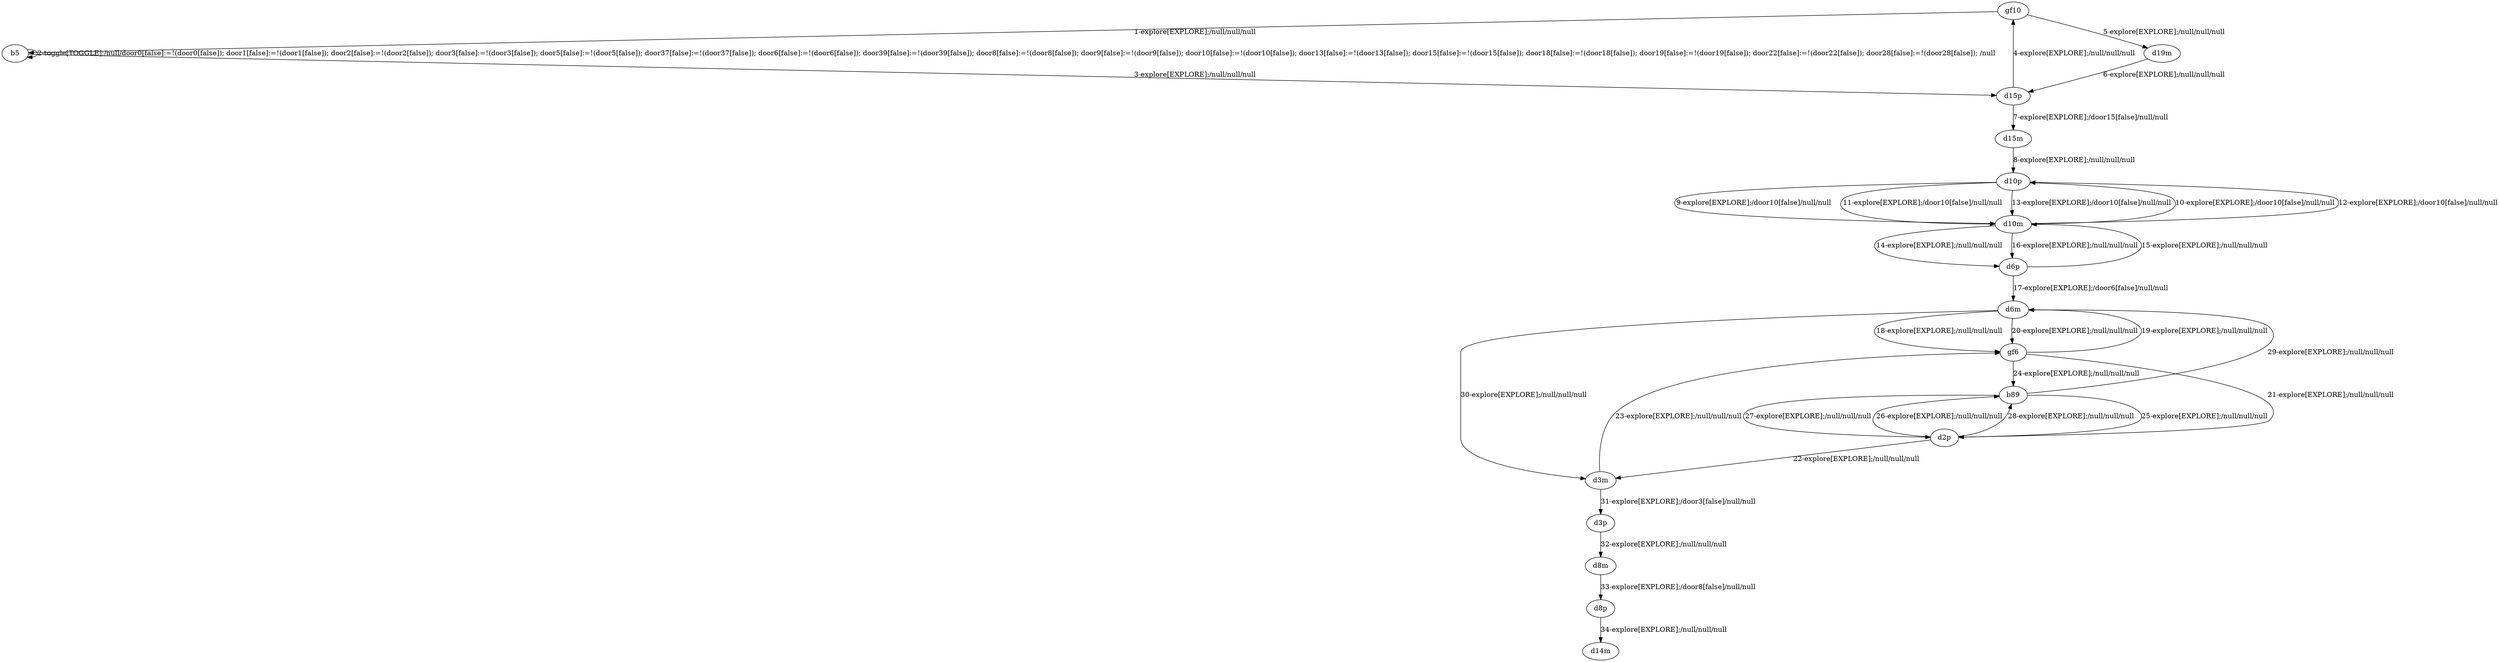 # Total number of goals covered by this test: 1
# gf6 --> b89

digraph g {
"gf10" -> "b5" [label = "1-explore[EXPLORE];/null/null/null"];
"b5" -> "b5" [label = "2-toggle[TOGGLE];/null/door0[false]:=!(door0[false]); door1[false]:=!(door1[false]); door2[false]:=!(door2[false]); door3[false]:=!(door3[false]); door5[false]:=!(door5[false]); door37[false]:=!(door37[false]); door6[false]:=!(door6[false]); door39[false]:=!(door39[false]); door8[false]:=!(door8[false]); door9[false]:=!(door9[false]); door10[false]:=!(door10[false]); door13[false]:=!(door13[false]); door15[false]:=!(door15[false]); door18[false]:=!(door18[false]); door19[false]:=!(door19[false]); door22[false]:=!(door22[false]); door28[false]:=!(door28[false]); /null"];
"b5" -> "d15p" [label = "3-explore[EXPLORE];/null/null/null"];
"d15p" -> "gf10" [label = "4-explore[EXPLORE];/null/null/null"];
"gf10" -> "d19m" [label = "5-explore[EXPLORE];/null/null/null"];
"d19m" -> "d15p" [label = "6-explore[EXPLORE];/null/null/null"];
"d15p" -> "d15m" [label = "7-explore[EXPLORE];/door15[false]/null/null"];
"d15m" -> "d10p" [label = "8-explore[EXPLORE];/null/null/null"];
"d10p" -> "d10m" [label = "9-explore[EXPLORE];/door10[false]/null/null"];
"d10m" -> "d10p" [label = "10-explore[EXPLORE];/door10[false]/null/null"];
"d10p" -> "d10m" [label = "11-explore[EXPLORE];/door10[false]/null/null"];
"d10m" -> "d10p" [label = "12-explore[EXPLORE];/door10[false]/null/null"];
"d10p" -> "d10m" [label = "13-explore[EXPLORE];/door10[false]/null/null"];
"d10m" -> "d6p" [label = "14-explore[EXPLORE];/null/null/null"];
"d6p" -> "d10m" [label = "15-explore[EXPLORE];/null/null/null"];
"d10m" -> "d6p" [label = "16-explore[EXPLORE];/null/null/null"];
"d6p" -> "d6m" [label = "17-explore[EXPLORE];/door6[false]/null/null"];
"d6m" -> "gf6" [label = "18-explore[EXPLORE];/null/null/null"];
"gf6" -> "d6m" [label = "19-explore[EXPLORE];/null/null/null"];
"d6m" -> "gf6" [label = "20-explore[EXPLORE];/null/null/null"];
"gf6" -> "d2p" [label = "21-explore[EXPLORE];/null/null/null"];
"d2p" -> "d3m" [label = "22-explore[EXPLORE];/null/null/null"];
"d3m" -> "gf6" [label = "23-explore[EXPLORE];/null/null/null"];
"gf6" -> "b89" [label = "24-explore[EXPLORE];/null/null/null"];
"b89" -> "d2p" [label = "25-explore[EXPLORE];/null/null/null"];
"d2p" -> "b89" [label = "26-explore[EXPLORE];/null/null/null"];
"b89" -> "d2p" [label = "27-explore[EXPLORE];/null/null/null"];
"d2p" -> "b89" [label = "28-explore[EXPLORE];/null/null/null"];
"b89" -> "d6m" [label = "29-explore[EXPLORE];/null/null/null"];
"d6m" -> "d3m" [label = "30-explore[EXPLORE];/null/null/null"];
"d3m" -> "d3p" [label = "31-explore[EXPLORE];/door3[false]/null/null"];
"d3p" -> "d8m" [label = "32-explore[EXPLORE];/null/null/null"];
"d8m" -> "d8p" [label = "33-explore[EXPLORE];/door8[false]/null/null"];
"d8p" -> "d14m" [label = "34-explore[EXPLORE];/null/null/null"];
}